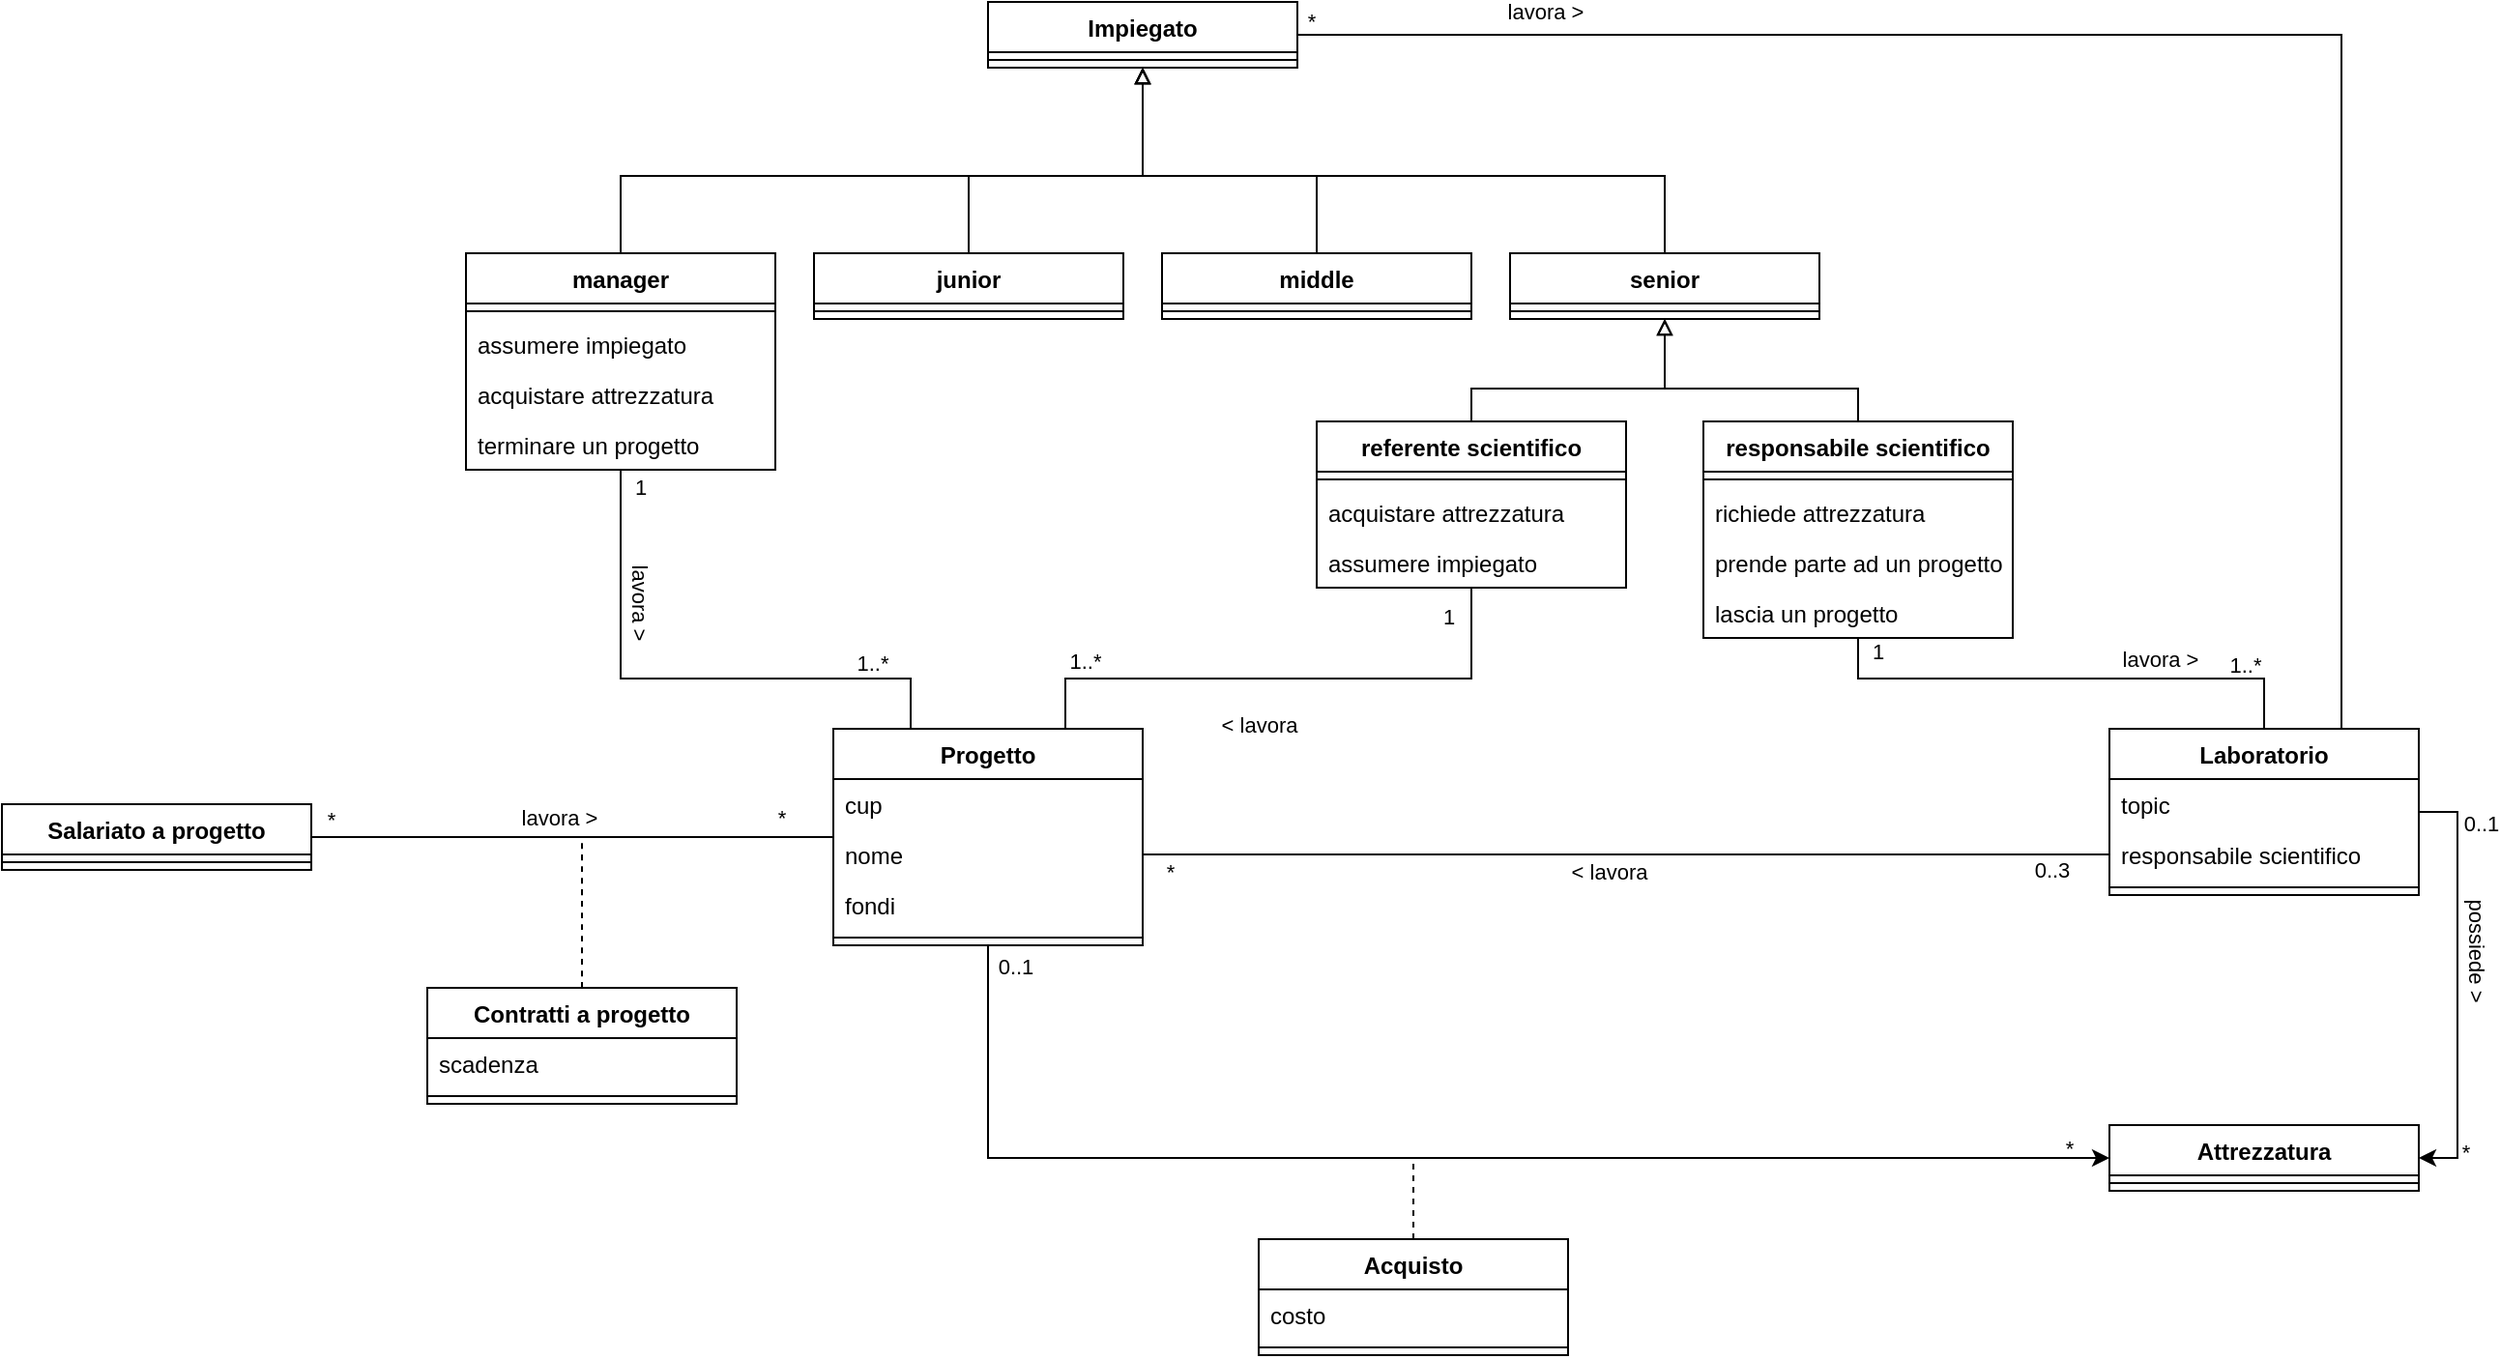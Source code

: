 <mxfile version="20.8.10" type="device"><diagram id="C5RBs43oDa-KdzZeNtuy" name="Page-1"><mxGraphModel dx="2261" dy="2013" grid="1" gridSize="10" guides="1" tooltips="1" connect="1" arrows="1" fold="1" page="1" pageScale="1" pageWidth="827" pageHeight="1169" math="0" shadow="0"><root><mxCell id="WIyWlLk6GJQsqaUBKTNV-0"/><mxCell id="WIyWlLk6GJQsqaUBKTNV-1" parent="WIyWlLk6GJQsqaUBKTNV-0"/><mxCell id="BZvwKazU0jD0X5mE70Ky-16" style="edgeStyle=orthogonalEdgeStyle;rounded=0;orthogonalLoop=1;jettySize=auto;html=1;exitX=1;exitY=0.5;exitDx=0;exitDy=0;entryX=0.75;entryY=0;entryDx=0;entryDy=0;endArrow=none;endFill=0;" parent="WIyWlLk6GJQsqaUBKTNV-1" source="BZvwKazU0jD0X5mE70Ky-0" target="BZvwKazU0jD0X5mE70Ky-4" edge="1"><mxGeometry relative="1" as="geometry"><Array as="points"><mxPoint x="1020" y="-13"/></Array></mxGeometry></mxCell><mxCell id="BZvwKazU0jD0X5mE70Ky-17" value="lavora &amp;gt;" style="edgeLabel;html=1;align=center;verticalAlign=middle;resizable=0;points=[];" parent="BZvwKazU0jD0X5mE70Ky-16" vertex="1" connectable="0"><mxGeometry x="-0.141" y="1" relative="1" as="geometry"><mxPoint x="-258" y="-11" as="offset"/></mxGeometry></mxCell><mxCell id="BZvwKazU0jD0X5mE70Ky-19" value="0..1" style="edgeLabel;html=1;align=center;verticalAlign=middle;resizable=0;points=[];" parent="BZvwKazU0jD0X5mE70Ky-16" vertex="1" connectable="0"><mxGeometry x="0.736" y="1" relative="1" as="geometry"><mxPoint x="19" y="127" as="offset"/></mxGeometry></mxCell><mxCell id="BZvwKazU0jD0X5mE70Ky-20" value="*" style="edgeLabel;html=1;align=center;verticalAlign=middle;resizable=0;points=[];labelBackgroundColor=none;" parent="BZvwKazU0jD0X5mE70Ky-16" vertex="1" connectable="0"><mxGeometry x="-0.9" relative="1" as="geometry"><mxPoint x="-38" y="-7" as="offset"/></mxGeometry></mxCell><mxCell id="BZvwKazU0jD0X5mE70Ky-0" value="Impiegato" style="swimlane;fontStyle=1;align=center;verticalAlign=top;childLayout=stackLayout;horizontal=1;startSize=26;horizontalStack=0;resizeParent=1;resizeParentMax=0;resizeLast=0;collapsible=1;marginBottom=0;" parent="WIyWlLk6GJQsqaUBKTNV-1" vertex="1"><mxGeometry x="320" y="-30" width="160" height="34" as="geometry"/></mxCell><mxCell id="BZvwKazU0jD0X5mE70Ky-2" value="" style="line;strokeWidth=1;fillColor=none;align=left;verticalAlign=middle;spacingTop=-1;spacingLeft=3;spacingRight=3;rotatable=0;labelPosition=right;points=[];portConstraint=eastwest;strokeColor=inherit;" parent="BZvwKazU0jD0X5mE70Ky-0" vertex="1"><mxGeometry y="26" width="160" height="8" as="geometry"/></mxCell><mxCell id="BZvwKazU0jD0X5mE70Ky-30" style="edgeStyle=orthogonalEdgeStyle;rounded=0;orthogonalLoop=1;jettySize=auto;html=1;exitX=1;exitY=0.5;exitDx=0;exitDy=0;entryX=1;entryY=0.5;entryDx=0;entryDy=0;endArrow=classic;endFill=1;" parent="WIyWlLk6GJQsqaUBKTNV-1" source="BZvwKazU0jD0X5mE70Ky-4" target="BZvwKazU0jD0X5mE70Ky-12" edge="1"><mxGeometry relative="1" as="geometry"/></mxCell><mxCell id="BZvwKazU0jD0X5mE70Ky-31" value="possiede &amp;gt;" style="edgeLabel;html=1;align=center;verticalAlign=middle;resizable=0;points=[];rotation=90;" parent="BZvwKazU0jD0X5mE70Ky-30" vertex="1" connectable="0"><mxGeometry x="-0.25" relative="1" as="geometry"><mxPoint x="10" y="9" as="offset"/></mxGeometry></mxCell><mxCell id="BZvwKazU0jD0X5mE70Ky-32" value="*" style="edgeLabel;html=1;align=center;verticalAlign=middle;resizable=0;points=[];" parent="BZvwKazU0jD0X5mE70Ky-30" vertex="1" connectable="0"><mxGeometry x="0.725" y="-1" relative="1" as="geometry"><mxPoint x="5" y="7" as="offset"/></mxGeometry></mxCell><mxCell id="BZvwKazU0jD0X5mE70Ky-33" value="0..1" style="edgeLabel;html=1;align=center;verticalAlign=middle;resizable=0;points=[];" parent="BZvwKazU0jD0X5mE70Ky-30" vertex="1" connectable="0"><mxGeometry x="-0.858" relative="1" as="geometry"><mxPoint x="16" y="6" as="offset"/></mxGeometry></mxCell><mxCell id="BZvwKazU0jD0X5mE70Ky-4" value="Laboratorio" style="swimlane;fontStyle=1;align=center;verticalAlign=top;childLayout=stackLayout;horizontal=1;startSize=26;horizontalStack=0;resizeParent=1;resizeParentMax=0;resizeLast=0;collapsible=1;marginBottom=0;" parent="WIyWlLk6GJQsqaUBKTNV-1" vertex="1"><mxGeometry x="900" y="346" width="160" height="86" as="geometry"/></mxCell><mxCell id="nXbeTQyeSCpQE0po_gSP-0" value="topic" style="text;strokeColor=none;fillColor=none;align=left;verticalAlign=top;spacingLeft=4;spacingRight=4;overflow=hidden;rotatable=0;points=[[0,0.5],[1,0.5]];portConstraint=eastwest;" parent="BZvwKazU0jD0X5mE70Ky-4" vertex="1"><mxGeometry y="26" width="160" height="26" as="geometry"/></mxCell><mxCell id="nXbeTQyeSCpQE0po_gSP-1" value="responsabile scientifico" style="text;strokeColor=none;fillColor=none;align=left;verticalAlign=top;spacingLeft=4;spacingRight=4;overflow=hidden;rotatable=0;points=[[0,0.5],[1,0.5]];portConstraint=eastwest;" parent="BZvwKazU0jD0X5mE70Ky-4" vertex="1"><mxGeometry y="52" width="160" height="26" as="geometry"/></mxCell><mxCell id="BZvwKazU0jD0X5mE70Ky-5" value="" style="line;strokeWidth=1;fillColor=none;align=left;verticalAlign=middle;spacingTop=-1;spacingLeft=3;spacingRight=3;rotatable=0;labelPosition=right;points=[];portConstraint=eastwest;strokeColor=inherit;" parent="BZvwKazU0jD0X5mE70Ky-4" vertex="1"><mxGeometry y="78" width="160" height="8" as="geometry"/></mxCell><mxCell id="BZvwKazU0jD0X5mE70Ky-24" style="edgeStyle=orthogonalEdgeStyle;rounded=0;orthogonalLoop=1;jettySize=auto;html=1;endArrow=none;endFill=0;entryX=0;entryY=0.5;entryDx=0;entryDy=0;exitX=1;exitY=0.5;exitDx=0;exitDy=0;" parent="WIyWlLk6GJQsqaUBKTNV-1" source="nXbeTQyeSCpQE0po_gSP-3" target="nXbeTQyeSCpQE0po_gSP-1" edge="1"><mxGeometry relative="1" as="geometry"><mxPoint x="700" y="370" as="targetPoint"/><mxPoint x="430" y="450" as="sourcePoint"/></mxGeometry></mxCell><mxCell id="BZvwKazU0jD0X5mE70Ky-27" value="&amp;lt; lavora" style="edgeLabel;html=1;align=center;verticalAlign=middle;resizable=0;points=[];" parent="BZvwKazU0jD0X5mE70Ky-24" vertex="1" connectable="0"><mxGeometry x="-0.223" y="2" relative="1" as="geometry"><mxPoint x="46" y="11" as="offset"/></mxGeometry></mxCell><mxCell id="BZvwKazU0jD0X5mE70Ky-28" value="0..3" style="edgeLabel;html=1;align=center;verticalAlign=middle;resizable=0;points=[];" parent="BZvwKazU0jD0X5mE70Ky-24" vertex="1" connectable="0"><mxGeometry x="0.965" y="-2" relative="1" as="geometry"><mxPoint x="-21" y="6" as="offset"/></mxGeometry></mxCell><mxCell id="BZvwKazU0jD0X5mE70Ky-29" value="*" style="edgeLabel;html=1;align=center;verticalAlign=middle;resizable=0;points=[];" parent="BZvwKazU0jD0X5mE70Ky-24" vertex="1" connectable="0"><mxGeometry x="-0.947" relative="1" as="geometry"><mxPoint y="9" as="offset"/></mxGeometry></mxCell><mxCell id="BZvwKazU0jD0X5mE70Ky-56" style="edgeStyle=orthogonalEdgeStyle;rounded=0;orthogonalLoop=1;jettySize=auto;html=1;startArrow=none;startFill=0;endArrow=classic;endFill=1;entryX=0;entryY=0.5;entryDx=0;entryDy=0;" parent="WIyWlLk6GJQsqaUBKTNV-1" source="BZvwKazU0jD0X5mE70Ky-6" target="BZvwKazU0jD0X5mE70Ky-12" edge="1"><mxGeometry relative="1" as="geometry"><Array as="points"><mxPoint x="320" y="568"/></Array><mxPoint x="880" y="590" as="targetPoint"/></mxGeometry></mxCell><mxCell id="BZvwKazU0jD0X5mE70Ky-58" value="*" style="edgeLabel;html=1;align=center;verticalAlign=middle;resizable=0;points=[];labelBackgroundColor=none;" parent="BZvwKazU0jD0X5mE70Ky-56" vertex="1" connectable="0"><mxGeometry x="0.955" y="-2" relative="1" as="geometry"><mxPoint x="-6" y="-7" as="offset"/></mxGeometry></mxCell><mxCell id="BZvwKazU0jD0X5mE70Ky-59" value="0..1" style="edgeLabel;html=1;align=center;verticalAlign=middle;resizable=0;points=[];" parent="BZvwKazU0jD0X5mE70Ky-56" vertex="1" connectable="0"><mxGeometry x="-0.962" y="-1" relative="1" as="geometry"><mxPoint x="15" y="-2" as="offset"/></mxGeometry></mxCell><mxCell id="BZvwKazU0jD0X5mE70Ky-6" value="Progetto" style="swimlane;fontStyle=1;align=center;verticalAlign=top;childLayout=stackLayout;horizontal=1;startSize=26;horizontalStack=0;resizeParent=1;resizeParentMax=0;resizeLast=0;collapsible=1;marginBottom=0;" parent="WIyWlLk6GJQsqaUBKTNV-1" vertex="1"><mxGeometry x="240" y="346" width="160" height="112" as="geometry"><mxRectangle x="240" y="410" width="90" height="30" as="alternateBounds"/></mxGeometry></mxCell><mxCell id="nXbeTQyeSCpQE0po_gSP-2" value="cup" style="text;strokeColor=none;fillColor=none;align=left;verticalAlign=top;spacingLeft=4;spacingRight=4;overflow=hidden;rotatable=0;points=[[0,0.5],[1,0.5]];portConstraint=eastwest;" parent="BZvwKazU0jD0X5mE70Ky-6" vertex="1"><mxGeometry y="26" width="160" height="26" as="geometry"/></mxCell><mxCell id="nXbeTQyeSCpQE0po_gSP-3" value="nome" style="text;strokeColor=none;fillColor=none;align=left;verticalAlign=top;spacingLeft=4;spacingRight=4;overflow=hidden;rotatable=0;points=[[0,0.5],[1,0.5]];portConstraint=eastwest;" parent="BZvwKazU0jD0X5mE70Ky-6" vertex="1"><mxGeometry y="52" width="160" height="26" as="geometry"/></mxCell><mxCell id="nXbeTQyeSCpQE0po_gSP-6" value="fondi" style="text;strokeColor=none;fillColor=none;align=left;verticalAlign=top;spacingLeft=4;spacingRight=4;overflow=hidden;rotatable=0;points=[[0,0.5],[1,0.5]];portConstraint=eastwest;" parent="BZvwKazU0jD0X5mE70Ky-6" vertex="1"><mxGeometry y="78" width="160" height="26" as="geometry"/></mxCell><mxCell id="BZvwKazU0jD0X5mE70Ky-7" value="" style="line;strokeWidth=1;fillColor=none;align=left;verticalAlign=middle;spacingTop=-1;spacingLeft=3;spacingRight=3;rotatable=0;labelPosition=right;points=[];portConstraint=eastwest;strokeColor=inherit;" parent="BZvwKazU0jD0X5mE70Ky-6" vertex="1"><mxGeometry y="104" width="160" height="8" as="geometry"/></mxCell><mxCell id="BZvwKazU0jD0X5mE70Ky-8" value="Contratti a progetto" style="swimlane;fontStyle=1;align=center;verticalAlign=top;childLayout=stackLayout;horizontal=1;startSize=26;horizontalStack=0;resizeParent=1;resizeParentMax=0;resizeLast=0;collapsible=1;marginBottom=0;" parent="WIyWlLk6GJQsqaUBKTNV-1" vertex="1"><mxGeometry x="30" y="480" width="160" height="60" as="geometry"/></mxCell><mxCell id="nXbeTQyeSCpQE0po_gSP-8" value="scadenza" style="text;strokeColor=none;fillColor=none;align=left;verticalAlign=top;spacingLeft=4;spacingRight=4;overflow=hidden;rotatable=0;points=[[0,0.5],[1,0.5]];portConstraint=eastwest;" parent="BZvwKazU0jD0X5mE70Ky-8" vertex="1"><mxGeometry y="26" width="160" height="26" as="geometry"/></mxCell><mxCell id="BZvwKazU0jD0X5mE70Ky-9" value="" style="line;strokeWidth=1;fillColor=none;align=left;verticalAlign=middle;spacingTop=-1;spacingLeft=3;spacingRight=3;rotatable=0;labelPosition=right;points=[];portConstraint=eastwest;strokeColor=inherit;" parent="BZvwKazU0jD0X5mE70Ky-8" vertex="1"><mxGeometry y="52" width="160" height="8" as="geometry"/></mxCell><mxCell id="BZvwKazU0jD0X5mE70Ky-10" value="Acquisto" style="swimlane;fontStyle=1;align=center;verticalAlign=top;childLayout=stackLayout;horizontal=1;startSize=26;horizontalStack=0;resizeParent=1;resizeParentMax=0;resizeLast=0;collapsible=1;marginBottom=0;" parent="WIyWlLk6GJQsqaUBKTNV-1" vertex="1"><mxGeometry x="460" y="610" width="160" height="60" as="geometry"/></mxCell><mxCell id="nXbeTQyeSCpQE0po_gSP-7" value="costo" style="text;strokeColor=none;fillColor=none;align=left;verticalAlign=top;spacingLeft=4;spacingRight=4;overflow=hidden;rotatable=0;points=[[0,0.5],[1,0.5]];portConstraint=eastwest;" parent="BZvwKazU0jD0X5mE70Ky-10" vertex="1"><mxGeometry y="26" width="160" height="26" as="geometry"/></mxCell><mxCell id="BZvwKazU0jD0X5mE70Ky-11" value="" style="line;strokeWidth=1;fillColor=none;align=left;verticalAlign=middle;spacingTop=-1;spacingLeft=3;spacingRight=3;rotatable=0;labelPosition=right;points=[];portConstraint=eastwest;strokeColor=inherit;" parent="BZvwKazU0jD0X5mE70Ky-10" vertex="1"><mxGeometry y="52" width="160" height="8" as="geometry"/></mxCell><mxCell id="BZvwKazU0jD0X5mE70Ky-12" value="Attrezzatura" style="swimlane;fontStyle=1;align=center;verticalAlign=top;childLayout=stackLayout;horizontal=1;startSize=26;horizontalStack=0;resizeParent=1;resizeParentMax=0;resizeLast=0;collapsible=1;marginBottom=0;strokeColor=#000000;" parent="WIyWlLk6GJQsqaUBKTNV-1" vertex="1"><mxGeometry x="900" y="551" width="160" height="34" as="geometry"/></mxCell><mxCell id="BZvwKazU0jD0X5mE70Ky-13" value="" style="line;strokeWidth=1;fillColor=none;align=left;verticalAlign=middle;spacingTop=-1;spacingLeft=3;spacingRight=3;rotatable=0;labelPosition=right;points=[];portConstraint=eastwest;strokeColor=inherit;" parent="BZvwKazU0jD0X5mE70Ky-12" vertex="1"><mxGeometry y="26" width="160" height="8" as="geometry"/></mxCell><mxCell id="BZvwKazU0jD0X5mE70Ky-51" style="edgeStyle=orthogonalEdgeStyle;rounded=0;orthogonalLoop=1;jettySize=auto;html=1;exitX=1;exitY=0.5;exitDx=0;exitDy=0;entryX=0;entryY=0.5;entryDx=0;entryDy=0;startArrow=none;startFill=0;endArrow=none;endFill=0;" parent="WIyWlLk6GJQsqaUBKTNV-1" source="BZvwKazU0jD0X5mE70Ky-14" target="BZvwKazU0jD0X5mE70Ky-6" edge="1"><mxGeometry relative="1" as="geometry"/></mxCell><mxCell id="BZvwKazU0jD0X5mE70Ky-52" value="lavora &amp;gt;" style="edgeLabel;html=1;align=center;verticalAlign=middle;resizable=0;points=[];" parent="BZvwKazU0jD0X5mE70Ky-51" vertex="1" connectable="0"><mxGeometry x="-0.075" relative="1" as="geometry"><mxPoint x="3" y="-10" as="offset"/></mxGeometry></mxCell><mxCell id="BZvwKazU0jD0X5mE70Ky-53" value="*" style="edgeLabel;html=1;align=center;verticalAlign=middle;resizable=0;points=[];" parent="BZvwKazU0jD0X5mE70Ky-51" vertex="1" connectable="0"><mxGeometry x="0.8" y="-1" relative="1" as="geometry"><mxPoint y="-11" as="offset"/></mxGeometry></mxCell><mxCell id="BZvwKazU0jD0X5mE70Ky-54" value="*" style="edgeLabel;html=1;align=center;verticalAlign=middle;resizable=0;points=[];" parent="BZvwKazU0jD0X5mE70Ky-51" vertex="1" connectable="0"><mxGeometry x="-0.929" y="-2" relative="1" as="geometry"><mxPoint y="-11" as="offset"/></mxGeometry></mxCell><mxCell id="BZvwKazU0jD0X5mE70Ky-14" value="Salariato a progetto" style="swimlane;fontStyle=1;align=center;verticalAlign=top;childLayout=stackLayout;horizontal=1;startSize=26;horizontalStack=0;resizeParent=1;resizeParentMax=0;resizeLast=0;collapsible=1;marginBottom=0;" parent="WIyWlLk6GJQsqaUBKTNV-1" vertex="1"><mxGeometry x="-190" y="385" width="160" height="34" as="geometry"><mxRectangle x="200" y="610" width="210" height="30" as="alternateBounds"/></mxGeometry></mxCell><mxCell id="BZvwKazU0jD0X5mE70Ky-15" value="" style="line;strokeWidth=1;fillColor=none;align=left;verticalAlign=middle;spacingTop=-1;spacingLeft=3;spacingRight=3;rotatable=0;labelPosition=right;points=[];portConstraint=eastwest;strokeColor=inherit;" parent="BZvwKazU0jD0X5mE70Ky-14" vertex="1"><mxGeometry y="26" width="160" height="8" as="geometry"/></mxCell><mxCell id="BZvwKazU0jD0X5mE70Ky-55" value="" style="endArrow=none;dashed=1;html=1;rounded=0;curved=1;exitX=0.5;exitY=0;exitDx=0;exitDy=0;" parent="WIyWlLk6GJQsqaUBKTNV-1" source="BZvwKazU0jD0X5mE70Ky-8" edge="1"><mxGeometry width="50" height="50" relative="1" as="geometry"><mxPoint x="170" y="470" as="sourcePoint"/><mxPoint x="110" y="402" as="targetPoint"/></mxGeometry></mxCell><mxCell id="BZvwKazU0jD0X5mE70Ky-57" value="" style="endArrow=none;dashed=1;html=1;rounded=0;exitX=0.5;exitY=0;exitDx=0;exitDy=0;" parent="WIyWlLk6GJQsqaUBKTNV-1" source="BZvwKazU0jD0X5mE70Ky-10" edge="1"><mxGeometry width="50" height="50" relative="1" as="geometry"><mxPoint x="630" y="441" as="sourcePoint"/><mxPoint x="540" y="570" as="targetPoint"/></mxGeometry></mxCell><mxCell id="nXbeTQyeSCpQE0po_gSP-19" style="rounded=0;orthogonalLoop=1;jettySize=auto;html=1;exitX=0.5;exitY=0;exitDx=0;exitDy=0;endArrow=block;endFill=0;edgeStyle=orthogonalEdgeStyle;entryX=0.5;entryY=1;entryDx=0;entryDy=0;" parent="WIyWlLk6GJQsqaUBKTNV-1" source="nXbeTQyeSCpQE0po_gSP-9" target="BZvwKazU0jD0X5mE70Ky-0" edge="1"><mxGeometry relative="1" as="geometry"><mxPoint x="340" y="-100" as="targetPoint"/><Array as="points"><mxPoint x="310" y="60"/><mxPoint x="400" y="60"/><mxPoint x="400" y="4"/></Array></mxGeometry></mxCell><mxCell id="nXbeTQyeSCpQE0po_gSP-9" value="junior" style="swimlane;fontStyle=1;align=center;verticalAlign=top;childLayout=stackLayout;horizontal=1;startSize=26;horizontalStack=0;resizeParent=1;resizeParentMax=0;resizeLast=0;collapsible=1;marginBottom=0;" parent="WIyWlLk6GJQsqaUBKTNV-1" vertex="1"><mxGeometry x="230" y="100" width="160" height="34" as="geometry"/></mxCell><mxCell id="nXbeTQyeSCpQE0po_gSP-11" value="" style="line;strokeWidth=1;fillColor=none;align=left;verticalAlign=middle;spacingTop=-1;spacingLeft=3;spacingRight=3;rotatable=0;labelPosition=right;points=[];portConstraint=eastwest;strokeColor=inherit;" parent="nXbeTQyeSCpQE0po_gSP-9" vertex="1"><mxGeometry y="26" width="160" height="8" as="geometry"/></mxCell><mxCell id="nXbeTQyeSCpQE0po_gSP-20" style="edgeStyle=orthogonalEdgeStyle;rounded=0;orthogonalLoop=1;jettySize=auto;html=1;exitX=0.5;exitY=0;exitDx=0;exitDy=0;endArrow=block;endFill=0;entryX=0.5;entryY=1;entryDx=0;entryDy=0;" parent="WIyWlLk6GJQsqaUBKTNV-1" source="nXbeTQyeSCpQE0po_gSP-13" target="BZvwKazU0jD0X5mE70Ky-0" edge="1"><mxGeometry relative="1" as="geometry"><mxPoint x="320" y="260" as="targetPoint"/><Array as="points"><mxPoint x="490" y="60"/><mxPoint x="400" y="60"/><mxPoint x="400" y="4"/></Array></mxGeometry></mxCell><mxCell id="nXbeTQyeSCpQE0po_gSP-13" value="middle" style="swimlane;fontStyle=1;align=center;verticalAlign=top;childLayout=stackLayout;horizontal=1;startSize=26;horizontalStack=0;resizeParent=1;resizeParentMax=0;resizeLast=0;collapsible=1;marginBottom=0;" parent="WIyWlLk6GJQsqaUBKTNV-1" vertex="1"><mxGeometry x="410" y="100" width="160" height="34" as="geometry"/></mxCell><mxCell id="nXbeTQyeSCpQE0po_gSP-14" value="" style="line;strokeWidth=1;fillColor=none;align=left;verticalAlign=middle;spacingTop=-1;spacingLeft=3;spacingRight=3;rotatable=0;labelPosition=right;points=[];portConstraint=eastwest;strokeColor=inherit;" parent="nXbeTQyeSCpQE0po_gSP-13" vertex="1"><mxGeometry y="26" width="160" height="8" as="geometry"/></mxCell><mxCell id="nXbeTQyeSCpQE0po_gSP-21" style="edgeStyle=orthogonalEdgeStyle;rounded=0;orthogonalLoop=1;jettySize=auto;html=1;exitX=0.5;exitY=0;exitDx=0;exitDy=0;endArrow=block;endFill=0;entryX=0.5;entryY=1;entryDx=0;entryDy=0;" parent="WIyWlLk6GJQsqaUBKTNV-1" source="nXbeTQyeSCpQE0po_gSP-15" target="BZvwKazU0jD0X5mE70Ky-0" edge="1"><mxGeometry relative="1" as="geometry"><mxPoint x="350" y="-100" as="targetPoint"/><Array as="points"><mxPoint x="670" y="60"/><mxPoint x="400" y="60"/><mxPoint x="400" y="4"/></Array></mxGeometry></mxCell><mxCell id="nXbeTQyeSCpQE0po_gSP-15" value="senior" style="swimlane;fontStyle=1;align=center;verticalAlign=top;childLayout=stackLayout;horizontal=1;startSize=26;horizontalStack=0;resizeParent=1;resizeParentMax=0;resizeLast=0;collapsible=1;marginBottom=0;" parent="WIyWlLk6GJQsqaUBKTNV-1" vertex="1"><mxGeometry x="590" y="100" width="160" height="34" as="geometry"/></mxCell><mxCell id="nXbeTQyeSCpQE0po_gSP-16" value="" style="line;strokeWidth=1;fillColor=none;align=left;verticalAlign=middle;spacingTop=-1;spacingLeft=3;spacingRight=3;rotatable=0;labelPosition=right;points=[];portConstraint=eastwest;strokeColor=inherit;" parent="nXbeTQyeSCpQE0po_gSP-15" vertex="1"><mxGeometry y="26" width="160" height="8" as="geometry"/></mxCell><mxCell id="nXbeTQyeSCpQE0po_gSP-22" style="edgeStyle=orthogonalEdgeStyle;rounded=0;orthogonalLoop=1;jettySize=auto;html=1;exitX=0.5;exitY=0;exitDx=0;exitDy=0;endArrow=block;endFill=0;entryX=0.5;entryY=1;entryDx=0;entryDy=0;" parent="WIyWlLk6GJQsqaUBKTNV-1" source="nXbeTQyeSCpQE0po_gSP-17" target="BZvwKazU0jD0X5mE70Ky-0" edge="1"><mxGeometry relative="1" as="geometry"><mxPoint x="320" y="260" as="targetPoint"/><Array as="points"><mxPoint x="130" y="60"/><mxPoint x="400" y="60"/><mxPoint x="400" y="4"/></Array></mxGeometry></mxCell><mxCell id="nXbeTQyeSCpQE0po_gSP-34" style="edgeStyle=orthogonalEdgeStyle;rounded=0;orthogonalLoop=1;jettySize=auto;html=1;exitX=0.5;exitY=1;exitDx=0;exitDy=0;entryX=0.25;entryY=0;entryDx=0;entryDy=0;endArrow=none;endFill=0;" parent="WIyWlLk6GJQsqaUBKTNV-1" source="nXbeTQyeSCpQE0po_gSP-17" target="BZvwKazU0jD0X5mE70Ky-6" edge="1"><mxGeometry relative="1" as="geometry"><Array as="points"><mxPoint x="130" y="320"/><mxPoint x="280" y="320"/></Array></mxGeometry></mxCell><mxCell id="nXbeTQyeSCpQE0po_gSP-43" value="1..*" style="edgeLabel;html=1;align=center;verticalAlign=middle;resizable=0;points=[];labelBackgroundColor=none;" parent="nXbeTQyeSCpQE0po_gSP-34" vertex="1" connectable="0"><mxGeometry x="0.975" y="1" relative="1" as="geometry"><mxPoint x="-21" y="-31" as="offset"/></mxGeometry></mxCell><mxCell id="nXbeTQyeSCpQE0po_gSP-44" value="1" style="edgeLabel;html=1;align=center;verticalAlign=middle;resizable=0;points=[];" parent="nXbeTQyeSCpQE0po_gSP-34" vertex="1" connectable="0"><mxGeometry x="-0.981" y="1" relative="1" as="geometry"><mxPoint x="9" y="6" as="offset"/></mxGeometry></mxCell><mxCell id="nXbeTQyeSCpQE0po_gSP-45" value="lavora &amp;gt;" style="edgeLabel;html=1;align=center;verticalAlign=middle;resizable=0;points=[];rotation=90;" parent="nXbeTQyeSCpQE0po_gSP-34" vertex="1" connectable="0"><mxGeometry x="-0.452" relative="1" as="geometry"><mxPoint x="10" y="-10" as="offset"/></mxGeometry></mxCell><mxCell id="nXbeTQyeSCpQE0po_gSP-17" value="manager" style="swimlane;fontStyle=1;align=center;verticalAlign=top;childLayout=stackLayout;horizontal=1;startSize=26;horizontalStack=0;resizeParent=1;resizeParentMax=0;resizeLast=0;collapsible=1;marginBottom=0;" parent="WIyWlLk6GJQsqaUBKTNV-1" vertex="1"><mxGeometry x="50" y="100" width="160" height="112" as="geometry"/></mxCell><mxCell id="nXbeTQyeSCpQE0po_gSP-18" value="" style="line;strokeWidth=1;fillColor=none;align=left;verticalAlign=middle;spacingTop=-1;spacingLeft=3;spacingRight=3;rotatable=0;labelPosition=right;points=[];portConstraint=eastwest;strokeColor=inherit;" parent="nXbeTQyeSCpQE0po_gSP-17" vertex="1"><mxGeometry y="26" width="160" height="8" as="geometry"/></mxCell><mxCell id="RHlJ8L56-0H2pX68FS82-0" value="assumere impiegato" style="text;strokeColor=none;fillColor=none;align=left;verticalAlign=top;spacingLeft=4;spacingRight=4;overflow=hidden;rotatable=0;points=[[0,0.5],[1,0.5]];portConstraint=eastwest;" parent="nXbeTQyeSCpQE0po_gSP-17" vertex="1"><mxGeometry y="34" width="160" height="26" as="geometry"/></mxCell><mxCell id="RHlJ8L56-0H2pX68FS82-2" value="acquistare attrezzatura" style="text;strokeColor=none;fillColor=none;align=left;verticalAlign=top;spacingLeft=4;spacingRight=4;overflow=hidden;rotatable=0;points=[[0,0.5],[1,0.5]];portConstraint=eastwest;" parent="nXbeTQyeSCpQE0po_gSP-17" vertex="1"><mxGeometry y="60" width="160" height="26" as="geometry"/></mxCell><mxCell id="HDX9UKVc5GDWSfxZ6sXL-0" value="terminare un progetto" style="text;strokeColor=none;fillColor=none;align=left;verticalAlign=top;spacingLeft=4;spacingRight=4;overflow=hidden;rotatable=0;points=[[0,0.5],[1,0.5]];portConstraint=eastwest;" vertex="1" parent="nXbeTQyeSCpQE0po_gSP-17"><mxGeometry y="86" width="160" height="26" as="geometry"/></mxCell><mxCell id="nXbeTQyeSCpQE0po_gSP-28" style="edgeStyle=orthogonalEdgeStyle;rounded=0;orthogonalLoop=1;jettySize=auto;html=1;exitX=0.5;exitY=0;exitDx=0;exitDy=0;endArrow=block;endFill=0;entryX=0.5;entryY=1;entryDx=0;entryDy=0;" parent="WIyWlLk6GJQsqaUBKTNV-1" source="nXbeTQyeSCpQE0po_gSP-24" target="nXbeTQyeSCpQE0po_gSP-15" edge="1"><mxGeometry relative="1" as="geometry"><mxPoint x="680" y="90" as="targetPoint"/><Array as="points"><mxPoint x="570" y="170"/><mxPoint x="670" y="170"/></Array></mxGeometry></mxCell><mxCell id="nXbeTQyeSCpQE0po_gSP-32" style="edgeStyle=orthogonalEdgeStyle;rounded=0;orthogonalLoop=1;jettySize=auto;html=1;exitX=0.5;exitY=1;exitDx=0;exitDy=0;endArrow=none;endFill=0;entryX=0.75;entryY=0;entryDx=0;entryDy=0;" parent="WIyWlLk6GJQsqaUBKTNV-1" source="nXbeTQyeSCpQE0po_gSP-24" target="BZvwKazU0jD0X5mE70Ky-6" edge="1"><mxGeometry relative="1" as="geometry"><mxPoint x="-70" y="140" as="targetPoint"/><Array as="points"><mxPoint x="570" y="320"/><mxPoint x="360" y="320"/></Array></mxGeometry></mxCell><mxCell id="nXbeTQyeSCpQE0po_gSP-39" value="1" style="edgeLabel;html=1;align=center;verticalAlign=middle;resizable=0;points=[];" parent="nXbeTQyeSCpQE0po_gSP-32" vertex="1" connectable="0"><mxGeometry x="-0.978" y="-1" relative="1" as="geometry"><mxPoint x="-11" y="12" as="offset"/></mxGeometry></mxCell><mxCell id="nXbeTQyeSCpQE0po_gSP-40" value="&amp;lt; lavora" style="edgeLabel;html=1;align=center;verticalAlign=middle;resizable=0;points=[];" parent="nXbeTQyeSCpQE0po_gSP-32" vertex="1" connectable="0"><mxGeometry x="-0.745" y="2" relative="1" as="geometry"><mxPoint x="-112" y="35" as="offset"/></mxGeometry></mxCell><mxCell id="nXbeTQyeSCpQE0po_gSP-41" value="1..*" style="edgeLabel;html=1;align=center;verticalAlign=middle;resizable=0;points=[];" parent="nXbeTQyeSCpQE0po_gSP-32" vertex="1" connectable="0"><mxGeometry x="0.955" y="-1" relative="1" as="geometry"><mxPoint x="11" y="-29" as="offset"/></mxGeometry></mxCell><mxCell id="nXbeTQyeSCpQE0po_gSP-24" value="referente scientifico" style="swimlane;fontStyle=1;align=center;verticalAlign=top;childLayout=stackLayout;horizontal=1;startSize=26;horizontalStack=0;resizeParent=1;resizeParentMax=0;resizeLast=0;collapsible=1;marginBottom=0;" parent="WIyWlLk6GJQsqaUBKTNV-1" vertex="1"><mxGeometry x="490" y="187" width="160" height="86" as="geometry"/></mxCell><mxCell id="nXbeTQyeSCpQE0po_gSP-25" value="" style="line;strokeWidth=1;fillColor=none;align=left;verticalAlign=middle;spacingTop=-1;spacingLeft=3;spacingRight=3;rotatable=0;labelPosition=right;points=[];portConstraint=eastwest;strokeColor=inherit;" parent="nXbeTQyeSCpQE0po_gSP-24" vertex="1"><mxGeometry y="26" width="160" height="8" as="geometry"/></mxCell><mxCell id="RHlJ8L56-0H2pX68FS82-1" value="acquistare attrezzatura" style="text;strokeColor=none;fillColor=none;align=left;verticalAlign=top;spacingLeft=4;spacingRight=4;overflow=hidden;rotatable=0;points=[[0,0.5],[1,0.5]];portConstraint=eastwest;" parent="nXbeTQyeSCpQE0po_gSP-24" vertex="1"><mxGeometry y="34" width="160" height="26" as="geometry"/></mxCell><mxCell id="nXbeTQyeSCpQE0po_gSP-30" value="assumere impiegato" style="text;strokeColor=none;fillColor=none;align=left;verticalAlign=top;spacingLeft=4;spacingRight=4;overflow=hidden;rotatable=0;points=[[0,0.5],[1,0.5]];portConstraint=eastwest;" parent="nXbeTQyeSCpQE0po_gSP-24" vertex="1"><mxGeometry y="60" width="160" height="26" as="geometry"/></mxCell><mxCell id="nXbeTQyeSCpQE0po_gSP-29" style="edgeStyle=orthogonalEdgeStyle;rounded=0;orthogonalLoop=1;jettySize=auto;html=1;exitX=0.5;exitY=0;exitDx=0;exitDy=0;entryX=0.5;entryY=1;entryDx=0;entryDy=0;endArrow=block;endFill=0;" parent="WIyWlLk6GJQsqaUBKTNV-1" source="nXbeTQyeSCpQE0po_gSP-26" target="nXbeTQyeSCpQE0po_gSP-15" edge="1"><mxGeometry relative="1" as="geometry"><Array as="points"><mxPoint x="770" y="170"/><mxPoint x="670" y="170"/></Array></mxGeometry></mxCell><mxCell id="nXbeTQyeSCpQE0po_gSP-33" style="edgeStyle=orthogonalEdgeStyle;rounded=0;orthogonalLoop=1;jettySize=auto;html=1;exitX=0.5;exitY=1;exitDx=0;exitDy=0;entryX=0.5;entryY=0;entryDx=0;entryDy=0;endArrow=none;endFill=0;" parent="WIyWlLk6GJQsqaUBKTNV-1" source="nXbeTQyeSCpQE0po_gSP-26" target="BZvwKazU0jD0X5mE70Ky-4" edge="1"><mxGeometry relative="1" as="geometry"><Array as="points"><mxPoint x="770" y="320"/><mxPoint x="980" y="320"/></Array></mxGeometry></mxCell><mxCell id="nXbeTQyeSCpQE0po_gSP-36" value="1..*" style="edgeLabel;html=1;align=center;verticalAlign=middle;resizable=0;points=[];labelBackgroundColor=none;" parent="nXbeTQyeSCpQE0po_gSP-33" vertex="1" connectable="0"><mxGeometry x="0.91" y="1" relative="1" as="geometry"><mxPoint x="-11" y="-22" as="offset"/></mxGeometry></mxCell><mxCell id="nXbeTQyeSCpQE0po_gSP-37" value="1" style="edgeLabel;html=1;align=center;verticalAlign=middle;resizable=0;points=[];labelBackgroundColor=none;" parent="nXbeTQyeSCpQE0po_gSP-33" vertex="1" connectable="0"><mxGeometry x="-0.874" y="-2" relative="1" as="geometry"><mxPoint x="12" y="-9" as="offset"/></mxGeometry></mxCell><mxCell id="nXbeTQyeSCpQE0po_gSP-38" value="lavora &amp;gt;" style="edgeLabel;html=1;align=center;verticalAlign=middle;resizable=0;points=[];labelBackgroundColor=none;" parent="nXbeTQyeSCpQE0po_gSP-33" vertex="1" connectable="0"><mxGeometry x="-0.396" y="2" relative="1" as="geometry"><mxPoint x="99" y="-8" as="offset"/></mxGeometry></mxCell><mxCell id="nXbeTQyeSCpQE0po_gSP-26" value="responsabile scientifico" style="swimlane;fontStyle=1;align=center;verticalAlign=top;childLayout=stackLayout;horizontal=1;startSize=26;horizontalStack=0;resizeParent=1;resizeParentMax=0;resizeLast=0;collapsible=1;marginBottom=0;" parent="WIyWlLk6GJQsqaUBKTNV-1" vertex="1"><mxGeometry x="690" y="187" width="160" height="112" as="geometry"/></mxCell><mxCell id="nXbeTQyeSCpQE0po_gSP-27" value="" style="line;strokeWidth=1;fillColor=none;align=left;verticalAlign=middle;spacingTop=-1;spacingLeft=3;spacingRight=3;rotatable=0;labelPosition=right;points=[];portConstraint=eastwest;strokeColor=inherit;" parent="nXbeTQyeSCpQE0po_gSP-26" vertex="1"><mxGeometry y="26" width="160" height="8" as="geometry"/></mxCell><mxCell id="RHlJ8L56-0H2pX68FS82-3" value="richiede attrezzatura" style="text;strokeColor=none;fillColor=none;align=left;verticalAlign=top;spacingLeft=4;spacingRight=4;overflow=hidden;rotatable=0;points=[[0,0.5],[1,0.5]];portConstraint=eastwest;" parent="nXbeTQyeSCpQE0po_gSP-26" vertex="1"><mxGeometry y="34" width="160" height="26" as="geometry"/></mxCell><mxCell id="RHlJ8L56-0H2pX68FS82-4" value="prende parte ad un progetto" style="text;strokeColor=none;fillColor=none;align=left;verticalAlign=top;spacingLeft=4;spacingRight=4;overflow=hidden;rotatable=0;points=[[0,0.5],[1,0.5]];portConstraint=eastwest;" parent="nXbeTQyeSCpQE0po_gSP-26" vertex="1"><mxGeometry y="60" width="160" height="26" as="geometry"/></mxCell><mxCell id="RHlJ8L56-0H2pX68FS82-5" value="lascia un progetto" style="text;strokeColor=none;fillColor=none;align=left;verticalAlign=top;spacingLeft=4;spacingRight=4;overflow=hidden;rotatable=0;points=[[0,0.5],[1,0.5]];portConstraint=eastwest;" parent="nXbeTQyeSCpQE0po_gSP-26" vertex="1"><mxGeometry y="86" width="160" height="26" as="geometry"/></mxCell></root></mxGraphModel></diagram></mxfile>